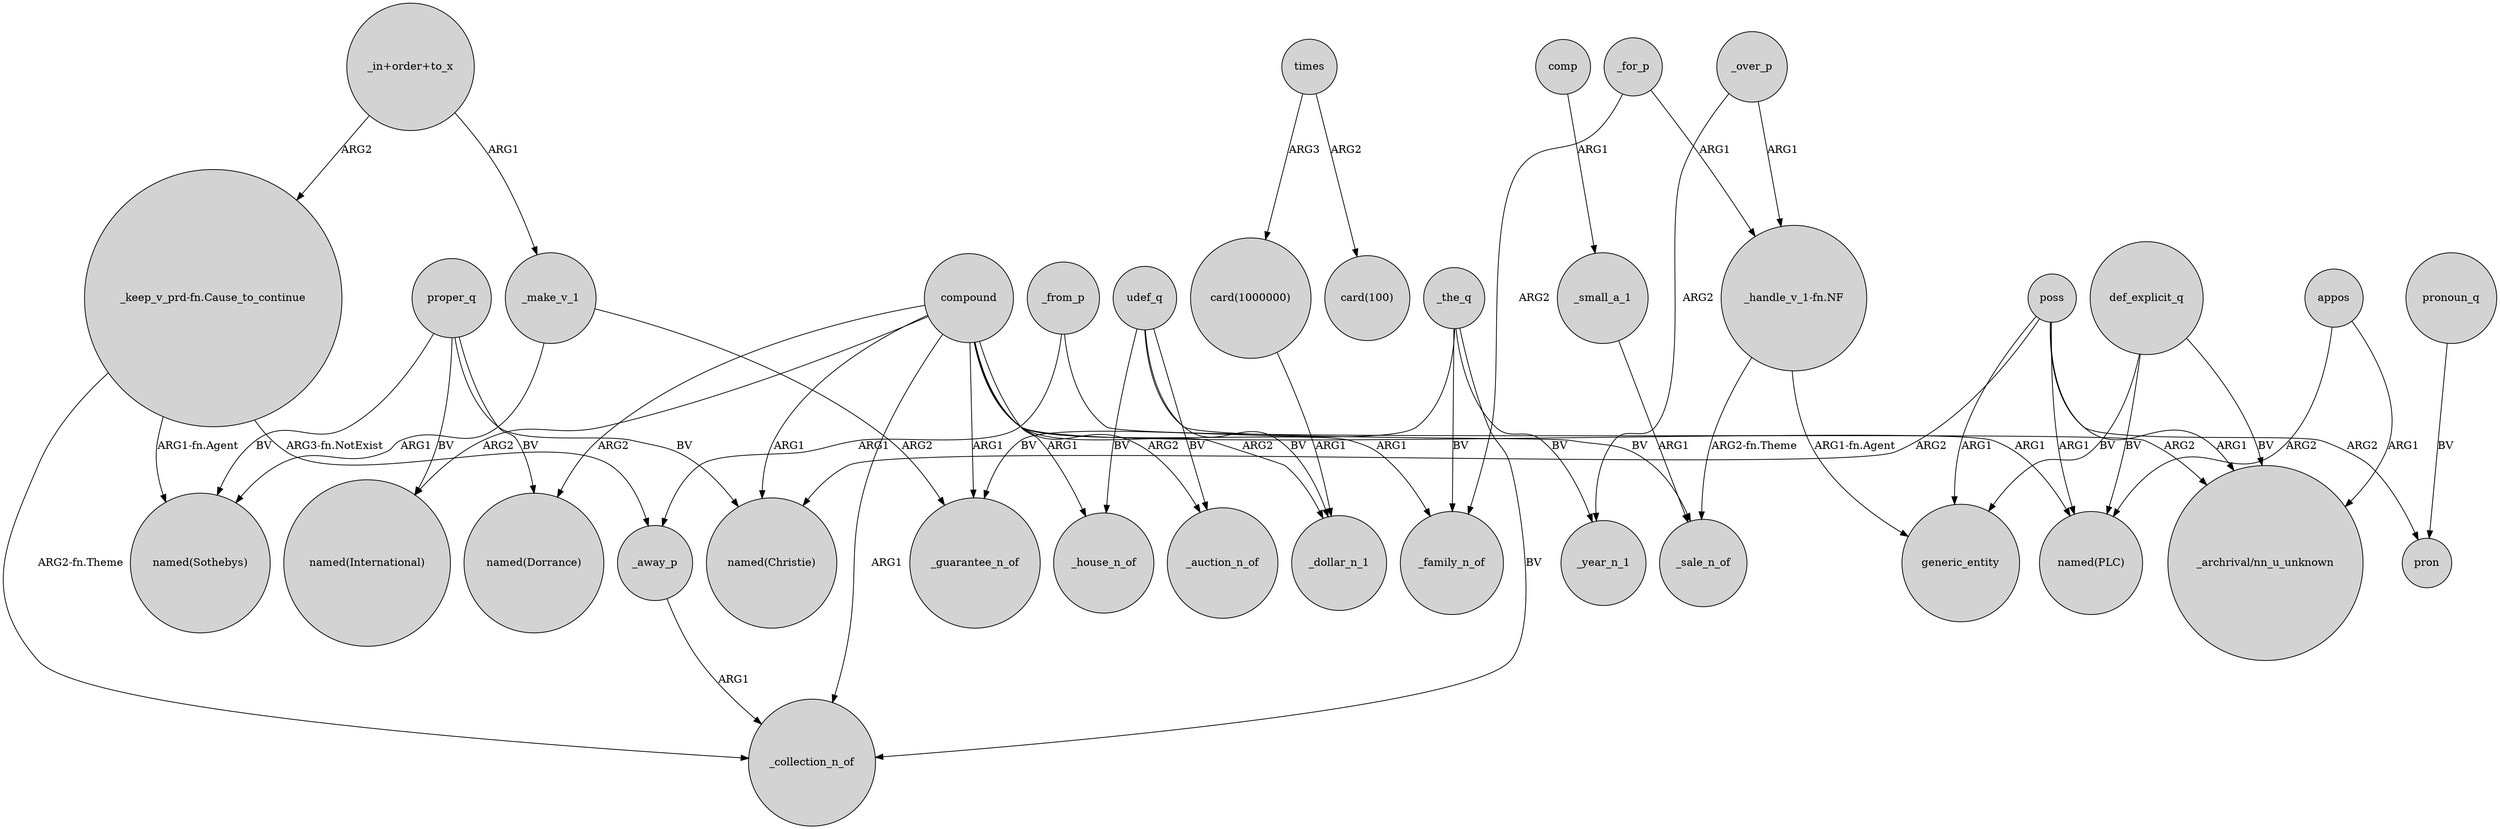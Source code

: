 digraph {
	node [shape=circle style=filled]
	"card(1000000)" -> _dollar_n_1 [label=ARG1]
	compound -> "named(Christie)" [label=ARG1]
	compound -> _family_n_of [label=ARG1]
	proper_q -> "named(Sothebys)" [label=BV]
	_make_v_1 -> "named(Sothebys)" [label=ARG1]
	appos -> "named(PLC)" [label=ARG2]
	proper_q -> "named(Christie)" [label=BV]
	times -> "card(100)" [label=ARG2]
	poss -> pron [label=ARG2]
	poss -> generic_entity [label=ARG1]
	_for_p -> _family_n_of [label=ARG2]
	"_in+order+to_x" -> "_keep_v_prd-fn.Cause_to_continue" [label=ARG2]
	"_handle_v_1-fn.NF" -> _sale_n_of [label="ARG2-fn.Theme"]
	_over_p -> "_handle_v_1-fn.NF" [label=ARG1]
	_small_a_1 -> _sale_n_of [label=ARG1]
	def_explicit_q -> generic_entity [label=BV]
	"_keep_v_prd-fn.Cause_to_continue" -> _away_p [label="ARG3-fn.NotExist"]
	_the_q -> _family_n_of [label=BV]
	compound -> _auction_n_of [label=ARG2]
	udef_q -> _auction_n_of [label=BV]
	_the_q -> _guarantee_n_of [label=BV]
	_from_p -> _away_p [label=ARG1]
	proper_q -> "named(Dorrance)" [label=BV]
	def_explicit_q -> "named(PLC)" [label=BV]
	pronoun_q -> pron [label=BV]
	compound -> "named(PLC)" [label=ARG1]
	"_in+order+to_x" -> _make_v_1 [label=ARG1]
	compound -> _house_n_of [label=ARG1]
	times -> "card(1000000)" [label=ARG3]
	comp -> _small_a_1 [label=ARG1]
	_from_p -> "_archrival/nn_u_unknown" [label=ARG2]
	compound -> "named(International)" [label=ARG2]
	_the_q -> _year_n_1 [label=BV]
	_the_q -> _collection_n_of [label=BV]
	poss -> "named(Christie)" [label=ARG2]
	udef_q -> _sale_n_of [label=BV]
	poss -> "_archrival/nn_u_unknown" [label=ARG1]
	compound -> "named(Dorrance)" [label=ARG2]
	"_keep_v_prd-fn.Cause_to_continue" -> _collection_n_of [label="ARG2-fn.Theme"]
	udef_q -> _house_n_of [label=BV]
	def_explicit_q -> "_archrival/nn_u_unknown" [label=BV]
	_over_p -> _year_n_1 [label=ARG2]
	_make_v_1 -> _guarantee_n_of [label=ARG2]
	compound -> _guarantee_n_of [label=ARG1]
	compound -> _collection_n_of [label=ARG1]
	appos -> "_archrival/nn_u_unknown" [label=ARG1]
	compound -> _dollar_n_1 [label=ARG2]
	poss -> "named(PLC)" [label=ARG1]
	_for_p -> "_handle_v_1-fn.NF" [label=ARG1]
	"_handle_v_1-fn.NF" -> generic_entity [label="ARG1-fn.Agent"]
	"_keep_v_prd-fn.Cause_to_continue" -> "named(Sothebys)" [label="ARG1-fn.Agent"]
	udef_q -> _dollar_n_1 [label=BV]
	_away_p -> _collection_n_of [label=ARG1]
	proper_q -> "named(International)" [label=BV]
}
